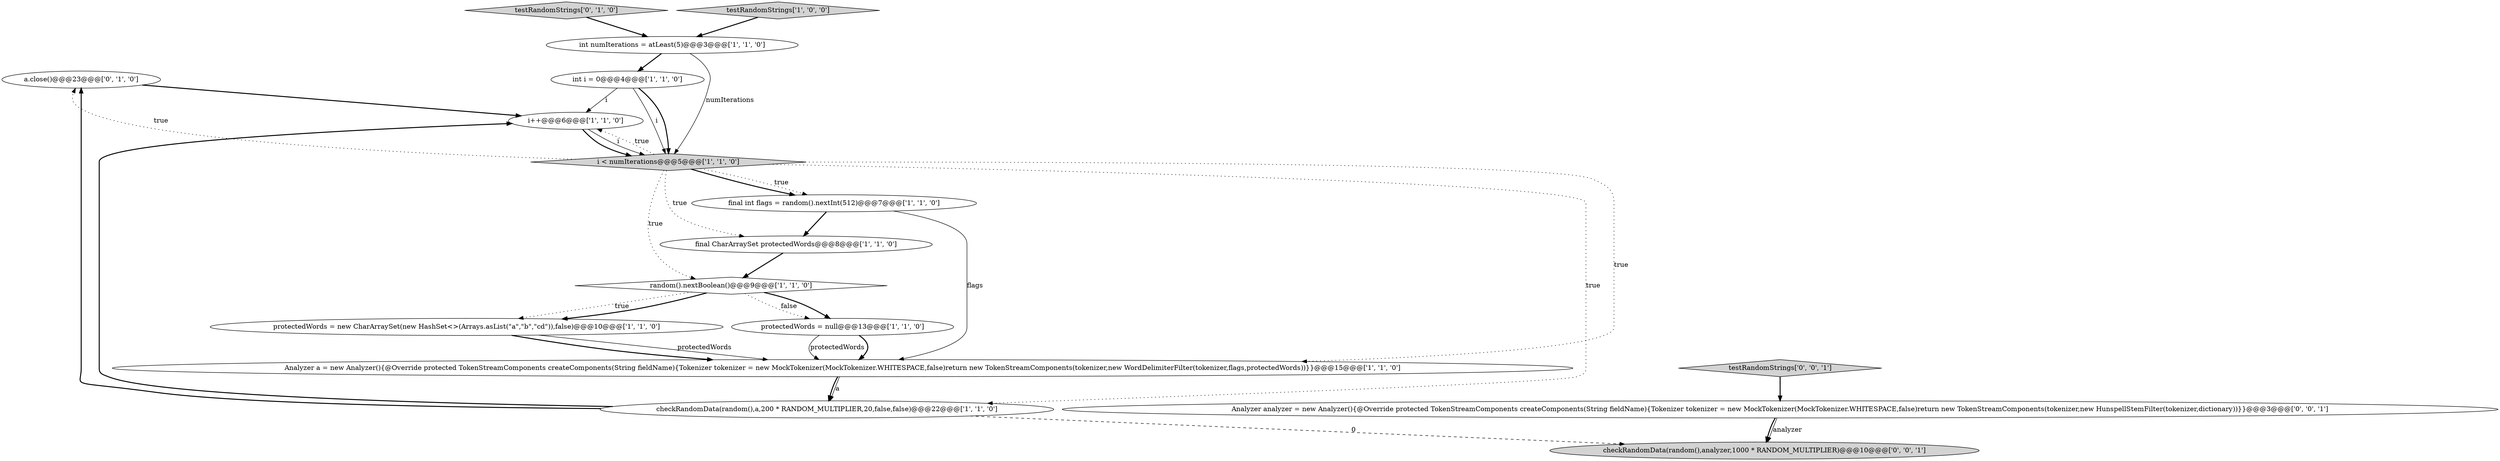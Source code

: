 digraph {
13 [style = filled, label = "a.close()@@@23@@@['0', '1', '0']", fillcolor = white, shape = ellipse image = "AAA1AAABBB2BBB"];
8 [style = filled, label = "i < numIterations@@@5@@@['1', '1', '0']", fillcolor = lightgray, shape = diamond image = "AAA0AAABBB1BBB"];
9 [style = filled, label = "i++@@@6@@@['1', '1', '0']", fillcolor = white, shape = ellipse image = "AAA0AAABBB1BBB"];
10 [style = filled, label = "int numIterations = atLeast(5)@@@3@@@['1', '1', '0']", fillcolor = white, shape = ellipse image = "AAA0AAABBB1BBB"];
7 [style = filled, label = "protectedWords = null@@@13@@@['1', '1', '0']", fillcolor = white, shape = ellipse image = "AAA0AAABBB1BBB"];
5 [style = filled, label = "checkRandomData(random(),a,200 * RANDOM_MULTIPLIER,20,false,false)@@@22@@@['1', '1', '0']", fillcolor = white, shape = ellipse image = "AAA0AAABBB1BBB"];
12 [style = filled, label = "testRandomStrings['0', '1', '0']", fillcolor = lightgray, shape = diamond image = "AAA0AAABBB2BBB"];
6 [style = filled, label = "testRandomStrings['1', '0', '0']", fillcolor = lightgray, shape = diamond image = "AAA0AAABBB1BBB"];
15 [style = filled, label = "checkRandomData(random(),analyzer,1000 * RANDOM_MULTIPLIER)@@@10@@@['0', '0', '1']", fillcolor = lightgray, shape = ellipse image = "AAA0AAABBB3BBB"];
1 [style = filled, label = "final CharArraySet protectedWords@@@8@@@['1', '1', '0']", fillcolor = white, shape = ellipse image = "AAA0AAABBB1BBB"];
2 [style = filled, label = "random().nextBoolean()@@@9@@@['1', '1', '0']", fillcolor = white, shape = diamond image = "AAA0AAABBB1BBB"];
0 [style = filled, label = "final int flags = random().nextInt(512)@@@7@@@['1', '1', '0']", fillcolor = white, shape = ellipse image = "AAA0AAABBB1BBB"];
14 [style = filled, label = "Analyzer analyzer = new Analyzer(){@Override protected TokenStreamComponents createComponents(String fieldName){Tokenizer tokenizer = new MockTokenizer(MockTokenizer.WHITESPACE,false)return new TokenStreamComponents(tokenizer,new HunspellStemFilter(tokenizer,dictionary))}}@@@3@@@['0', '0', '1']", fillcolor = white, shape = ellipse image = "AAA0AAABBB3BBB"];
4 [style = filled, label = "protectedWords = new CharArraySet(new HashSet<>(Arrays.asList(\"a\",\"b\",\"cd\")),false)@@@10@@@['1', '1', '0']", fillcolor = white, shape = ellipse image = "AAA0AAABBB1BBB"];
16 [style = filled, label = "testRandomStrings['0', '0', '1']", fillcolor = lightgray, shape = diamond image = "AAA0AAABBB3BBB"];
3 [style = filled, label = "int i = 0@@@4@@@['1', '1', '0']", fillcolor = white, shape = ellipse image = "AAA0AAABBB1BBB"];
11 [style = filled, label = "Analyzer a = new Analyzer(){@Override protected TokenStreamComponents createComponents(String fieldName){Tokenizer tokenizer = new MockTokenizer(MockTokenizer.WHITESPACE,false)return new TokenStreamComponents(tokenizer,new WordDelimiterFilter(tokenizer,flags,protectedWords))}}@@@15@@@['1', '1', '0']", fillcolor = white, shape = ellipse image = "AAA0AAABBB1BBB"];
8->11 [style = dotted, label="true"];
2->4 [style = dotted, label="true"];
2->4 [style = bold, label=""];
8->0 [style = bold, label=""];
2->7 [style = bold, label=""];
4->11 [style = bold, label=""];
3->8 [style = solid, label="i"];
9->8 [style = solid, label="i"];
8->2 [style = dotted, label="true"];
10->8 [style = solid, label="numIterations"];
0->11 [style = solid, label="flags"];
5->9 [style = bold, label=""];
7->11 [style = bold, label=""];
14->15 [style = solid, label="analyzer"];
2->7 [style = dotted, label="false"];
0->1 [style = bold, label=""];
5->13 [style = bold, label=""];
10->3 [style = bold, label=""];
6->10 [style = bold, label=""];
12->10 [style = bold, label=""];
11->5 [style = solid, label="a"];
16->14 [style = bold, label=""];
3->9 [style = solid, label="i"];
3->8 [style = bold, label=""];
4->11 [style = solid, label="protectedWords"];
8->5 [style = dotted, label="true"];
13->9 [style = bold, label=""];
9->8 [style = bold, label=""];
14->15 [style = bold, label=""];
8->1 [style = dotted, label="true"];
1->2 [style = bold, label=""];
7->11 [style = solid, label="protectedWords"];
5->15 [style = dashed, label="0"];
11->5 [style = bold, label=""];
8->0 [style = dotted, label="true"];
8->13 [style = dotted, label="true"];
8->9 [style = dotted, label="true"];
}
